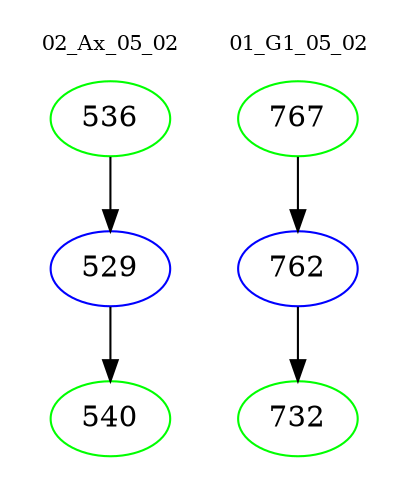 digraph{
subgraph cluster_0 {
color = white
label = "02_Ax_05_02";
fontsize=10;
T0_536 [label="536", color="green"]
T0_536 -> T0_529 [color="black"]
T0_529 [label="529", color="blue"]
T0_529 -> T0_540 [color="black"]
T0_540 [label="540", color="green"]
}
subgraph cluster_1 {
color = white
label = "01_G1_05_02";
fontsize=10;
T1_767 [label="767", color="green"]
T1_767 -> T1_762 [color="black"]
T1_762 [label="762", color="blue"]
T1_762 -> T1_732 [color="black"]
T1_732 [label="732", color="green"]
}
}
